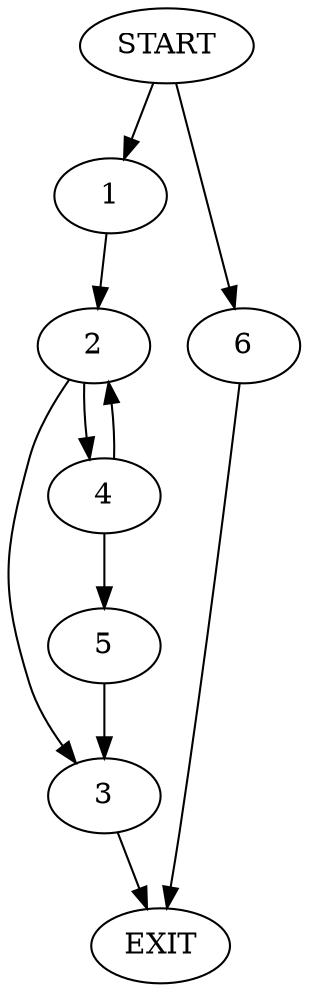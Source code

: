 digraph {
0 [label="START"]
7 [label="EXIT"]
0 -> 1
1 -> 2
2 -> 3
2 -> 4
4 -> 2
4 -> 5
3 -> 7
5 -> 3
0 -> 6
6 -> 7
}

